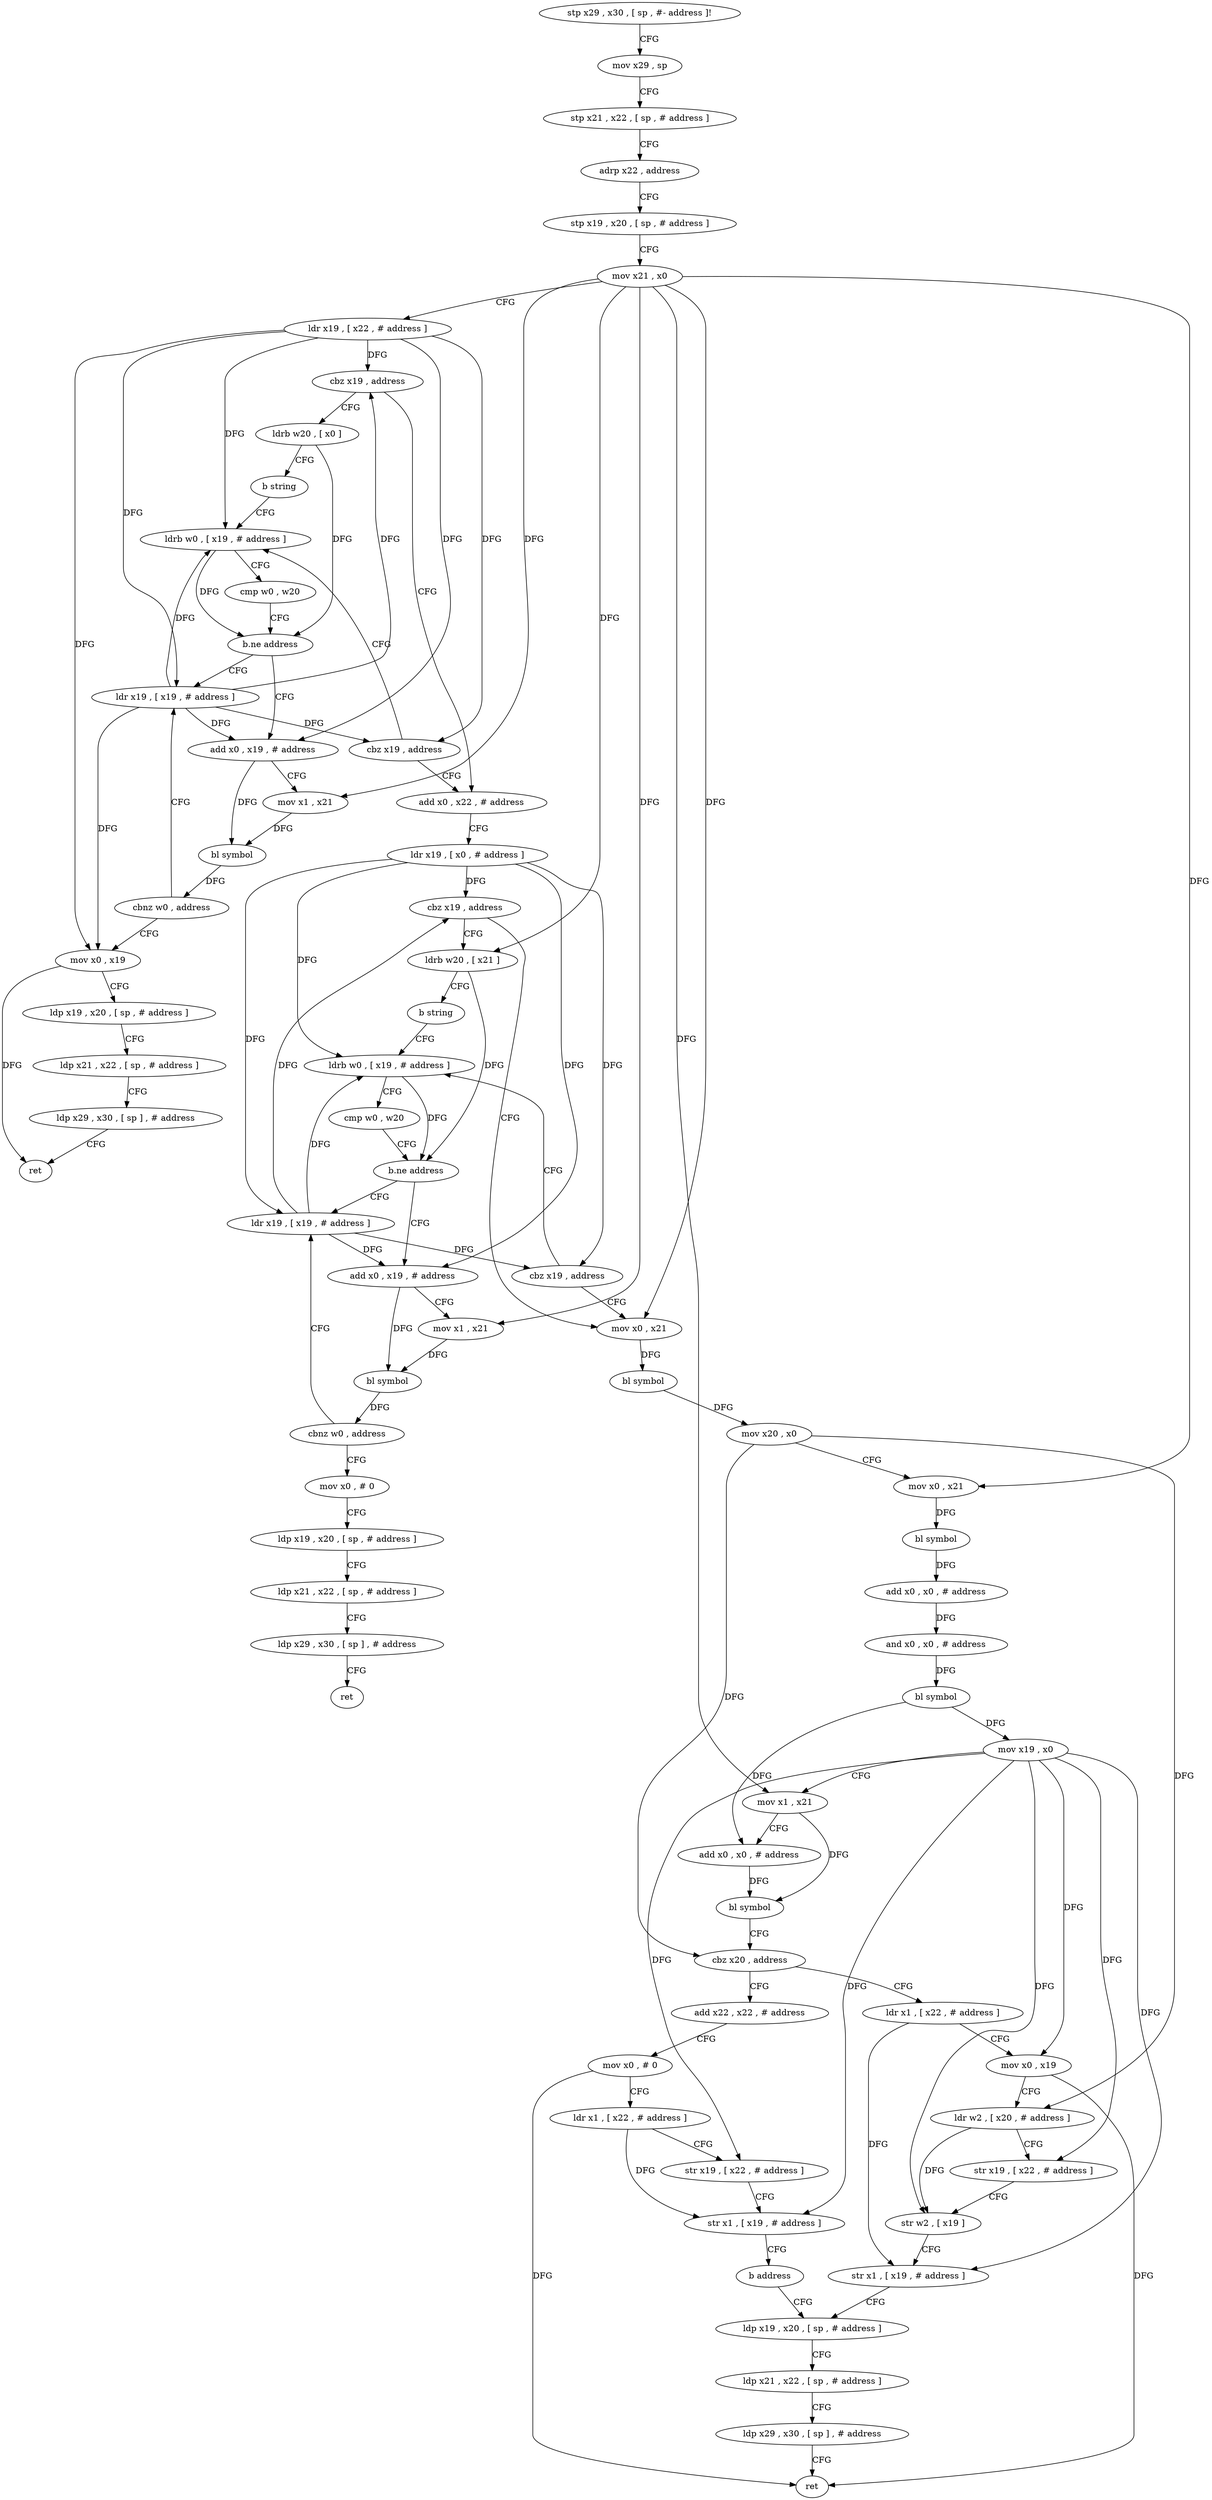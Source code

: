 digraph "func" {
"4289136" [label = "stp x29 , x30 , [ sp , #- address ]!" ]
"4289140" [label = "mov x29 , sp" ]
"4289144" [label = "stp x21 , x22 , [ sp , # address ]" ]
"4289148" [label = "adrp x22 , address" ]
"4289152" [label = "stp x19 , x20 , [ sp , # address ]" ]
"4289156" [label = "mov x21 , x0" ]
"4289160" [label = "ldr x19 , [ x22 , # address ]" ]
"4289164" [label = "cbz x19 , address" ]
"4289232" [label = "add x0 , x22 , # address" ]
"4289168" [label = "ldrb w20 , [ x0 ]" ]
"4289236" [label = "ldr x19 , [ x0 , # address ]" ]
"4289240" [label = "cbz x19 , address" ]
"4289312" [label = "mov x0 , x21" ]
"4289244" [label = "ldrb w20 , [ x21 ]" ]
"4289172" [label = "b string" ]
"4289184" [label = "ldrb w0 , [ x19 , # address ]" ]
"4289316" [label = "bl symbol" ]
"4289320" [label = "mov x20 , x0" ]
"4289324" [label = "mov x0 , x21" ]
"4289328" [label = "bl symbol" ]
"4289332" [label = "add x0 , x0 , # address" ]
"4289336" [label = "and x0 , x0 , # address" ]
"4289340" [label = "bl symbol" ]
"4289344" [label = "mov x19 , x0" ]
"4289348" [label = "mov x1 , x21" ]
"4289352" [label = "add x0 , x0 , # address" ]
"4289356" [label = "bl symbol" ]
"4289360" [label = "cbz x20 , address" ]
"4289404" [label = "add x22 , x22 , # address" ]
"4289364" [label = "ldr x1 , [ x22 , # address ]" ]
"4289248" [label = "b string" ]
"4289264" [label = "ldrb w0 , [ x19 , # address ]" ]
"4289188" [label = "cmp w0 , w20" ]
"4289192" [label = "b.ne address" ]
"4289176" [label = "ldr x19 , [ x19 , # address ]" ]
"4289196" [label = "add x0 , x19 , # address" ]
"4289408" [label = "mov x0 , # 0" ]
"4289412" [label = "ldr x1 , [ x22 , # address ]" ]
"4289416" [label = "str x19 , [ x22 , # address ]" ]
"4289420" [label = "str x1 , [ x19 , # address ]" ]
"4289424" [label = "b address" ]
"4289388" [label = "ldp x19 , x20 , [ sp , # address ]" ]
"4289368" [label = "mov x0 , x19" ]
"4289372" [label = "ldr w2 , [ x20 , # address ]" ]
"4289376" [label = "str x19 , [ x22 , # address ]" ]
"4289380" [label = "str w2 , [ x19 ]" ]
"4289384" [label = "str x1 , [ x19 , # address ]" ]
"4289268" [label = "cmp w0 , w20" ]
"4289272" [label = "b.ne address" ]
"4289256" [label = "ldr x19 , [ x19 , # address ]" ]
"4289276" [label = "add x0 , x19 , # address" ]
"4289180" [label = "cbz x19 , address" ]
"4289200" [label = "mov x1 , x21" ]
"4289204" [label = "bl symbol" ]
"4289208" [label = "cbnz w0 , address" ]
"4289212" [label = "mov x0 , x19" ]
"4289392" [label = "ldp x21 , x22 , [ sp , # address ]" ]
"4289396" [label = "ldp x29 , x30 , [ sp ] , # address" ]
"4289400" [label = "ret" ]
"4289260" [label = "cbz x19 , address" ]
"4289280" [label = "mov x1 , x21" ]
"4289284" [label = "bl symbol" ]
"4289288" [label = "cbnz w0 , address" ]
"4289292" [label = "mov x0 , # 0" ]
"4289216" [label = "ldp x19 , x20 , [ sp , # address ]" ]
"4289220" [label = "ldp x21 , x22 , [ sp , # address ]" ]
"4289224" [label = "ldp x29 , x30 , [ sp ] , # address" ]
"4289228" [label = "ret" ]
"4289296" [label = "ldp x19 , x20 , [ sp , # address ]" ]
"4289300" [label = "ldp x21 , x22 , [ sp , # address ]" ]
"4289304" [label = "ldp x29 , x30 , [ sp ] , # address" ]
"4289308" [label = "ret" ]
"4289136" -> "4289140" [ label = "CFG" ]
"4289140" -> "4289144" [ label = "CFG" ]
"4289144" -> "4289148" [ label = "CFG" ]
"4289148" -> "4289152" [ label = "CFG" ]
"4289152" -> "4289156" [ label = "CFG" ]
"4289156" -> "4289160" [ label = "CFG" ]
"4289156" -> "4289312" [ label = "DFG" ]
"4289156" -> "4289324" [ label = "DFG" ]
"4289156" -> "4289348" [ label = "DFG" ]
"4289156" -> "4289244" [ label = "DFG" ]
"4289156" -> "4289200" [ label = "DFG" ]
"4289156" -> "4289280" [ label = "DFG" ]
"4289160" -> "4289164" [ label = "DFG" ]
"4289160" -> "4289184" [ label = "DFG" ]
"4289160" -> "4289176" [ label = "DFG" ]
"4289160" -> "4289180" [ label = "DFG" ]
"4289160" -> "4289196" [ label = "DFG" ]
"4289160" -> "4289212" [ label = "DFG" ]
"4289164" -> "4289232" [ label = "CFG" ]
"4289164" -> "4289168" [ label = "CFG" ]
"4289232" -> "4289236" [ label = "CFG" ]
"4289168" -> "4289172" [ label = "CFG" ]
"4289168" -> "4289192" [ label = "DFG" ]
"4289236" -> "4289240" [ label = "DFG" ]
"4289236" -> "4289264" [ label = "DFG" ]
"4289236" -> "4289256" [ label = "DFG" ]
"4289236" -> "4289260" [ label = "DFG" ]
"4289236" -> "4289276" [ label = "DFG" ]
"4289240" -> "4289312" [ label = "CFG" ]
"4289240" -> "4289244" [ label = "CFG" ]
"4289312" -> "4289316" [ label = "DFG" ]
"4289244" -> "4289248" [ label = "CFG" ]
"4289244" -> "4289272" [ label = "DFG" ]
"4289172" -> "4289184" [ label = "CFG" ]
"4289184" -> "4289188" [ label = "CFG" ]
"4289184" -> "4289192" [ label = "DFG" ]
"4289316" -> "4289320" [ label = "DFG" ]
"4289320" -> "4289324" [ label = "CFG" ]
"4289320" -> "4289360" [ label = "DFG" ]
"4289320" -> "4289372" [ label = "DFG" ]
"4289324" -> "4289328" [ label = "DFG" ]
"4289328" -> "4289332" [ label = "DFG" ]
"4289332" -> "4289336" [ label = "DFG" ]
"4289336" -> "4289340" [ label = "DFG" ]
"4289340" -> "4289344" [ label = "DFG" ]
"4289340" -> "4289352" [ label = "DFG" ]
"4289344" -> "4289348" [ label = "CFG" ]
"4289344" -> "4289416" [ label = "DFG" ]
"4289344" -> "4289420" [ label = "DFG" ]
"4289344" -> "4289368" [ label = "DFG" ]
"4289344" -> "4289376" [ label = "DFG" ]
"4289344" -> "4289380" [ label = "DFG" ]
"4289344" -> "4289384" [ label = "DFG" ]
"4289348" -> "4289352" [ label = "CFG" ]
"4289348" -> "4289356" [ label = "DFG" ]
"4289352" -> "4289356" [ label = "DFG" ]
"4289356" -> "4289360" [ label = "CFG" ]
"4289360" -> "4289404" [ label = "CFG" ]
"4289360" -> "4289364" [ label = "CFG" ]
"4289404" -> "4289408" [ label = "CFG" ]
"4289364" -> "4289368" [ label = "CFG" ]
"4289364" -> "4289384" [ label = "DFG" ]
"4289248" -> "4289264" [ label = "CFG" ]
"4289264" -> "4289268" [ label = "CFG" ]
"4289264" -> "4289272" [ label = "DFG" ]
"4289188" -> "4289192" [ label = "CFG" ]
"4289192" -> "4289176" [ label = "CFG" ]
"4289192" -> "4289196" [ label = "CFG" ]
"4289176" -> "4289180" [ label = "DFG" ]
"4289176" -> "4289164" [ label = "DFG" ]
"4289176" -> "4289184" [ label = "DFG" ]
"4289176" -> "4289196" [ label = "DFG" ]
"4289176" -> "4289212" [ label = "DFG" ]
"4289196" -> "4289200" [ label = "CFG" ]
"4289196" -> "4289204" [ label = "DFG" ]
"4289408" -> "4289412" [ label = "CFG" ]
"4289408" -> "4289400" [ label = "DFG" ]
"4289412" -> "4289416" [ label = "CFG" ]
"4289412" -> "4289420" [ label = "DFG" ]
"4289416" -> "4289420" [ label = "CFG" ]
"4289420" -> "4289424" [ label = "CFG" ]
"4289424" -> "4289388" [ label = "CFG" ]
"4289388" -> "4289392" [ label = "CFG" ]
"4289368" -> "4289372" [ label = "CFG" ]
"4289368" -> "4289400" [ label = "DFG" ]
"4289372" -> "4289376" [ label = "CFG" ]
"4289372" -> "4289380" [ label = "DFG" ]
"4289376" -> "4289380" [ label = "CFG" ]
"4289380" -> "4289384" [ label = "CFG" ]
"4289384" -> "4289388" [ label = "CFG" ]
"4289268" -> "4289272" [ label = "CFG" ]
"4289272" -> "4289256" [ label = "CFG" ]
"4289272" -> "4289276" [ label = "CFG" ]
"4289256" -> "4289260" [ label = "DFG" ]
"4289256" -> "4289240" [ label = "DFG" ]
"4289256" -> "4289264" [ label = "DFG" ]
"4289256" -> "4289276" [ label = "DFG" ]
"4289276" -> "4289280" [ label = "CFG" ]
"4289276" -> "4289284" [ label = "DFG" ]
"4289180" -> "4289232" [ label = "CFG" ]
"4289180" -> "4289184" [ label = "CFG" ]
"4289200" -> "4289204" [ label = "DFG" ]
"4289204" -> "4289208" [ label = "DFG" ]
"4289208" -> "4289176" [ label = "CFG" ]
"4289208" -> "4289212" [ label = "CFG" ]
"4289212" -> "4289216" [ label = "CFG" ]
"4289212" -> "4289228" [ label = "DFG" ]
"4289392" -> "4289396" [ label = "CFG" ]
"4289396" -> "4289400" [ label = "CFG" ]
"4289260" -> "4289312" [ label = "CFG" ]
"4289260" -> "4289264" [ label = "CFG" ]
"4289280" -> "4289284" [ label = "DFG" ]
"4289284" -> "4289288" [ label = "DFG" ]
"4289288" -> "4289256" [ label = "CFG" ]
"4289288" -> "4289292" [ label = "CFG" ]
"4289292" -> "4289296" [ label = "CFG" ]
"4289216" -> "4289220" [ label = "CFG" ]
"4289220" -> "4289224" [ label = "CFG" ]
"4289224" -> "4289228" [ label = "CFG" ]
"4289296" -> "4289300" [ label = "CFG" ]
"4289300" -> "4289304" [ label = "CFG" ]
"4289304" -> "4289308" [ label = "CFG" ]
}
